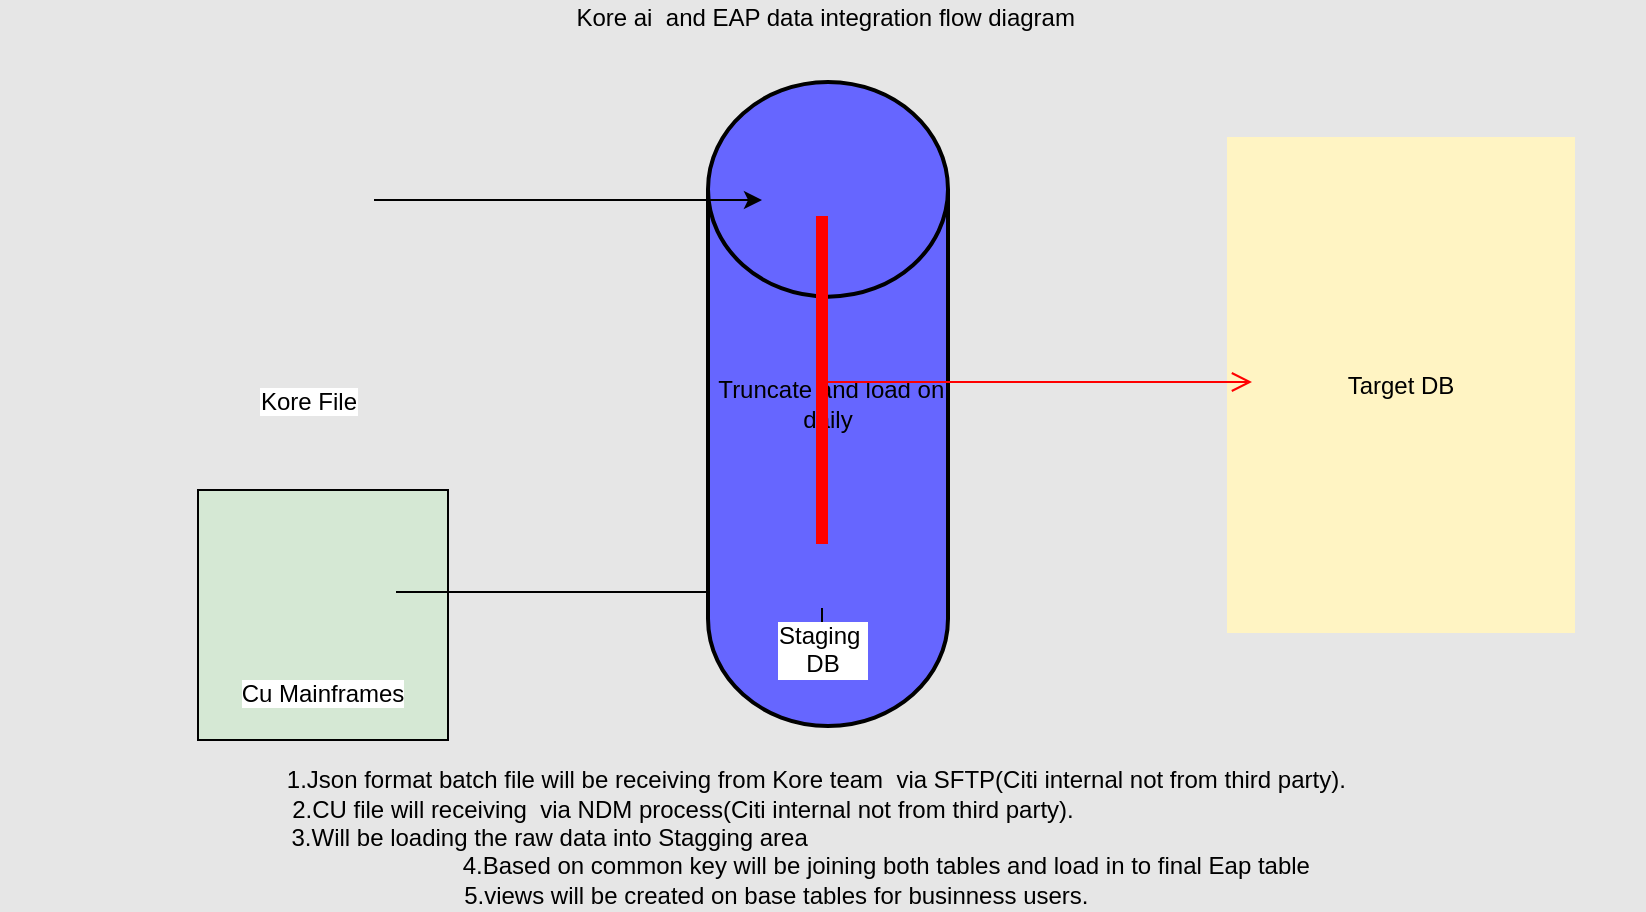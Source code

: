 <mxfile version="13.7.9" type="github">
  <diagram id="xPtpbPQqeg2HB38CVVp6" name="Page-1">
    <mxGraphModel dx="868" dy="482" grid="0" gridSize="10" guides="1" tooltips="1" connect="1" arrows="1" fold="1" page="0" pageScale="1" pageWidth="827" pageHeight="1169" background="#E6E6E6" math="0" shadow="0">
      <root>
        <mxCell id="0" />
        <mxCell id="1" parent="0" />
        <mxCell id="mUWJ3L8nFUAqm5AwVYuB-28" value="Kore File" style="shape=image;html=1;verticalAlign=top;verticalLabelPosition=bottom;labelBackgroundColor=#ffffff;imageAspect=0;aspect=fixed;image=https://cdn2.iconfinder.com/data/icons/whcompare-servers-web-hosting/50/sftp-128.png;fillColor=#CCFFE6;" vertex="1" parent="1">
          <mxGeometry x="92" y="68" width="149" height="149" as="geometry" />
        </mxCell>
        <mxCell id="mUWJ3L8nFUAqm5AwVYuB-27" value="Target DB" style="rounded=0;whiteSpace=wrap;html=1;fillColor=#FFF4C3;strokeColor=#E6E6E6;" vertex="1" parent="1">
          <mxGeometry x="626" y="98" width="175" height="249" as="geometry" />
        </mxCell>
        <mxCell id="mUWJ3L8nFUAqm5AwVYuB-1" value="" style="shape=image;html=1;verticalAlign=top;verticalLabelPosition=bottom;labelBackgroundColor=#ffffff;imageAspect=0;aspect=fixed;image=https://cdn0.iconfinder.com/data/icons/file-61/20/file_json-128.png;fillColor=#6666FF;" vertex="1" parent="1">
          <mxGeometry x="147" y="133" width="39" height="39" as="geometry" />
        </mxCell>
        <mxCell id="mUWJ3L8nFUAqm5AwVYuB-4" value="" style="whiteSpace=wrap;html=1;aspect=fixed;fillColor=#D5E8D4;" vertex="1" parent="1">
          <mxGeometry x="112" y="275" width="125" height="125" as="geometry" />
        </mxCell>
        <mxCell id="mUWJ3L8nFUAqm5AwVYuB-21" style="edgeStyle=orthogonalEdgeStyle;rounded=0;orthogonalLoop=1;jettySize=auto;html=1;entryX=0;entryY=0.75;entryDx=0;entryDy=0;" edge="1" parent="1" source="mUWJ3L8nFUAqm5AwVYuB-5" target="mUWJ3L8nFUAqm5AwVYuB-9">
          <mxGeometry relative="1" as="geometry" />
        </mxCell>
        <mxCell id="mUWJ3L8nFUAqm5AwVYuB-5" value="Cu Mainframes" style="shape=image;html=1;verticalAlign=top;verticalLabelPosition=bottom;labelBackgroundColor=#ffffff;imageAspect=0;aspect=fixed;image=https://cdn1.iconfinder.com/data/icons/hawcons/32/698692-icon-101-document-file-dat-128.png;fillColor=#6666FF;" vertex="1" parent="1">
          <mxGeometry x="137" y="289" width="74" height="74" as="geometry" />
        </mxCell>
        <mxCell id="mUWJ3L8nFUAqm5AwVYuB-7" value="&amp;nbsp;Truncate and load on daily" style="strokeWidth=2;html=1;shape=mxgraph.flowchart.database;whiteSpace=wrap;fillColor=#6666FF;" vertex="1" parent="1">
          <mxGeometry x="367" y="71" width="120" height="322" as="geometry" />
        </mxCell>
        <mxCell id="mUWJ3L8nFUAqm5AwVYuB-8" value="" style="shape=image;html=1;verticalAlign=top;verticalLabelPosition=bottom;labelBackgroundColor=#ffffff;imageAspect=0;aspect=fixed;image=https://cdn1.iconfinder.com/data/icons/famfamfam_mini_icons/tables.gif;fillColor=#6666FF;" vertex="1" parent="1">
          <mxGeometry x="408" y="106" width="32" height="32" as="geometry" />
        </mxCell>
        <mxCell id="mUWJ3L8nFUAqm5AwVYuB-31" value="" style="edgeStyle=orthogonalEdgeStyle;rounded=0;orthogonalLoop=1;jettySize=auto;html=1;" edge="1" parent="1" source="mUWJ3L8nFUAqm5AwVYuB-9" target="mUWJ3L8nFUAqm5AwVYuB-29">
          <mxGeometry relative="1" as="geometry" />
        </mxCell>
        <mxCell id="mUWJ3L8nFUAqm5AwVYuB-9" value="Staging&amp;nbsp;&lt;br&gt;DB" style="shape=image;html=1;verticalAlign=top;verticalLabelPosition=bottom;labelBackgroundColor=#ffffff;imageAspect=0;aspect=fixed;image=https://cdn1.iconfinder.com/data/icons/famfamfam_mini_icons/tables.gif;fillColor=#6666FF;" vertex="1" parent="1">
          <mxGeometry x="408" y="302" width="32" height="32" as="geometry" />
        </mxCell>
        <mxCell id="mUWJ3L8nFUAqm5AwVYuB-13" value="" style="shape=image;html=1;verticalAlign=top;verticalLabelPosition=bottom;labelBackgroundColor=#ffffff;imageAspect=0;aspect=fixed;image=https://cdn2.iconfinder.com/data/icons/outline-apps-and-programming/32/Applications_and_Programming_database_data_base-128.png;fillColor=#FFFFFF;strokeColor=#CCCCFF;" vertex="1" parent="1">
          <mxGeometry x="629" y="136" width="170" height="170" as="geometry" />
        </mxCell>
        <mxCell id="mUWJ3L8nFUAqm5AwVYuB-19" value="" style="shape=line;html=1;strokeWidth=6;strokeColor=#ff0000;fillColor=#6666FF;direction=south;" vertex="1" parent="1">
          <mxGeometry x="419" y="138" width="10" height="164" as="geometry" />
        </mxCell>
        <mxCell id="mUWJ3L8nFUAqm5AwVYuB-22" style="edgeStyle=orthogonalEdgeStyle;rounded=0;orthogonalLoop=1;jettySize=auto;html=1;entryX=0;entryY=0.75;entryDx=0;entryDy=0;" edge="1" parent="1">
          <mxGeometry relative="1" as="geometry">
            <mxPoint x="200" y="130" as="sourcePoint" />
            <mxPoint x="394" y="130" as="targetPoint" />
          </mxGeometry>
        </mxCell>
        <mxCell id="mUWJ3L8nFUAqm5AwVYuB-26" value="" style="edgeStyle=orthogonalEdgeStyle;html=1;verticalAlign=bottom;endArrow=open;endSize=8;strokeColor=#ff0000;exitX=0.506;exitY=0.2;exitDx=0;exitDy=0;exitPerimeter=0;" edge="1" source="mUWJ3L8nFUAqm5AwVYuB-19" parent="1">
          <mxGeometry relative="1" as="geometry">
            <mxPoint x="639" y="221" as="targetPoint" />
            <mxPoint x="508" y="220" as="sourcePoint" />
          </mxGeometry>
        </mxCell>
        <mxCell id="mUWJ3L8nFUAqm5AwVYuB-29" value="&lt;br&gt;&lt;br&gt;&lt;br&gt;1.Json format batch file will be receiving from Kore team&amp;nbsp; via SFTP(Citi internal not from third party).&amp;nbsp;&amp;nbsp;&lt;br&gt;2.CU file will receiving&amp;nbsp; via NDM process(Citi internal not from third party).&amp;nbsp; &amp;nbsp; &amp;nbsp; &amp;nbsp; &amp;nbsp; &amp;nbsp; &amp;nbsp; &amp;nbsp; &amp;nbsp; &amp;nbsp; &amp;nbsp; &amp;nbsp; &amp;nbsp; &amp;nbsp; &amp;nbsp; &amp;nbsp; &amp;nbsp; &amp;nbsp; &amp;nbsp; &amp;nbsp; &amp;nbsp;&amp;nbsp;&lt;br&gt;&amp;nbsp; &amp;nbsp; &amp;nbsp; &amp;nbsp; &amp;nbsp; &amp;nbsp; &amp;nbsp; &amp;nbsp; &amp;nbsp; &amp;nbsp; &amp;nbsp; &amp;nbsp; &amp;nbsp; &amp;nbsp; &amp;nbsp; &amp;nbsp; &amp;nbsp; &amp;nbsp; &amp;nbsp; &amp;nbsp; &amp;nbsp;&amp;nbsp;3.Will be loading the raw data into Stagging area&amp;nbsp; &amp;nbsp; &amp;nbsp; &amp;nbsp; &amp;nbsp; &amp;nbsp; &amp;nbsp; &amp;nbsp; &amp;nbsp; &amp;nbsp; &amp;nbsp; &amp;nbsp; &amp;nbsp; &amp;nbsp; &amp;nbsp; &amp;nbsp; &amp;nbsp; &amp;nbsp; &amp;nbsp; &amp;nbsp; &amp;nbsp; &amp;nbsp; &amp;nbsp; &amp;nbsp; &amp;nbsp; &amp;nbsp; &amp;nbsp; &amp;nbsp; &amp;nbsp; &amp;nbsp; &amp;nbsp; &amp;nbsp; &amp;nbsp; &amp;nbsp; &amp;nbsp; &amp;nbsp; &amp;nbsp; &amp;nbsp; &amp;nbsp; &amp;nbsp; &amp;nbsp; &amp;nbsp; &amp;nbsp; &amp;nbsp; &amp;nbsp; &amp;nbsp; &amp;nbsp; &amp;nbsp; &amp;nbsp; &amp;nbsp; &amp;nbsp; &amp;nbsp; &amp;nbsp; &amp;nbsp; &amp;nbsp; &amp;nbsp; &amp;nbsp; &amp;nbsp; &amp;nbsp; &amp;nbsp; &amp;nbsp; &amp;nbsp;&amp;nbsp;&lt;br&gt;&amp;nbsp; &amp;nbsp; &amp;nbsp; &amp;nbsp; &amp;nbsp; &amp;nbsp; &amp;nbsp; &amp;nbsp; &amp;nbsp; &amp;nbsp; 4.Based on common key will be joining both tables and load in to final Eap table&amp;nbsp;&lt;br&gt;5.views will be created on base tables for businness users.&amp;nbsp; &amp;nbsp; &amp;nbsp; &amp;nbsp; &amp;nbsp; &amp;nbsp; &amp;nbsp;&amp;nbsp;" style="text;html=1;align=center;verticalAlign=middle;resizable=0;points=[];autosize=1;" vertex="1" parent="1">
          <mxGeometry x="13" y="369" width="822" height="116" as="geometry" />
        </mxCell>
        <mxCell id="mUWJ3L8nFUAqm5AwVYuB-30" value="Kore ai&amp;nbsp; and EAP data integration flow diagram&amp;nbsp;" style="text;html=1;align=center;verticalAlign=middle;resizable=0;points=[];autosize=1;" vertex="1" parent="1">
          <mxGeometry x="295.5" y="30" width="263" height="18" as="geometry" />
        </mxCell>
      </root>
    </mxGraphModel>
  </diagram>
</mxfile>
